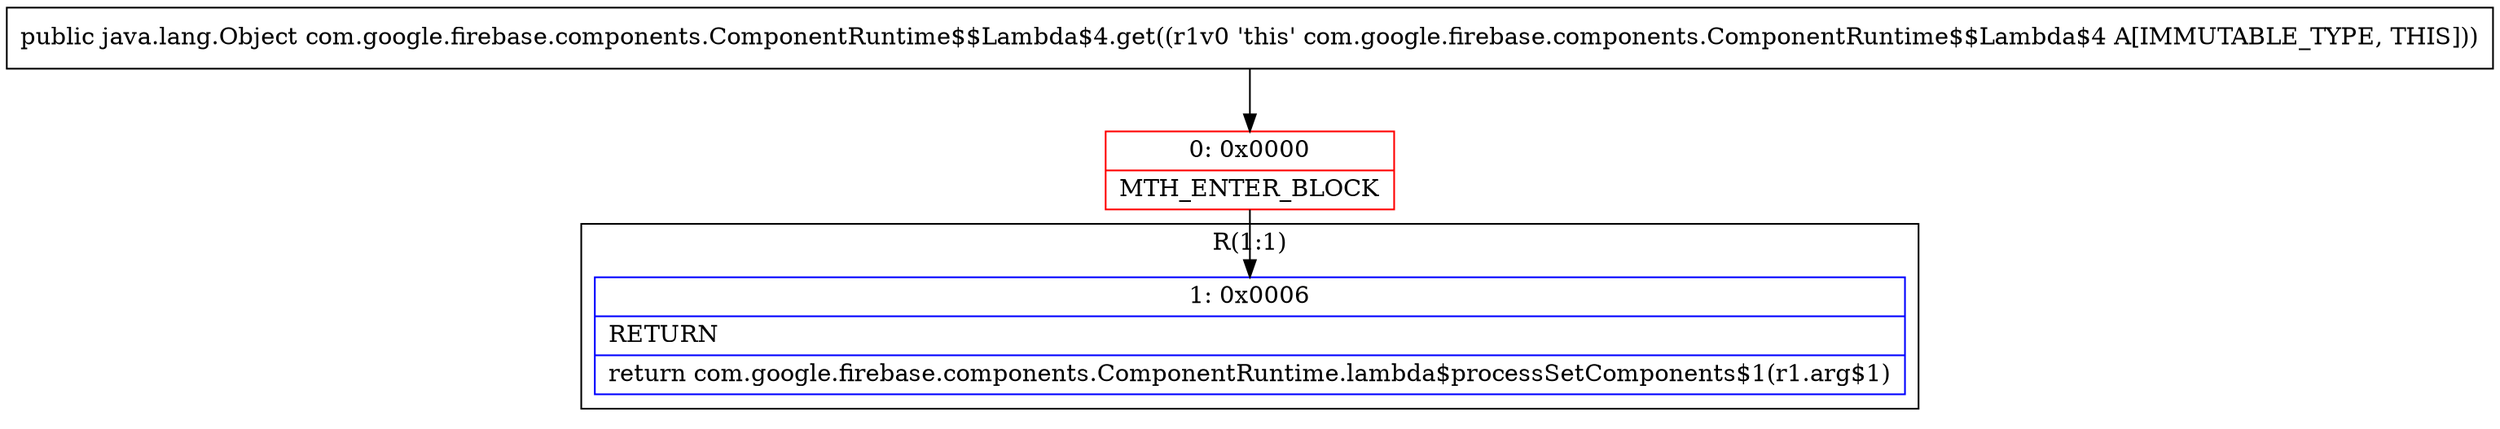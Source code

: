 digraph "CFG forcom.google.firebase.components.ComponentRuntime$$Lambda$4.get()Ljava\/lang\/Object;" {
subgraph cluster_Region_2040420886 {
label = "R(1:1)";
node [shape=record,color=blue];
Node_1 [shape=record,label="{1\:\ 0x0006|RETURN\l|return com.google.firebase.components.ComponentRuntime.lambda$processSetComponents$1(r1.arg$1)\l}"];
}
Node_0 [shape=record,color=red,label="{0\:\ 0x0000|MTH_ENTER_BLOCK\l}"];
MethodNode[shape=record,label="{public java.lang.Object com.google.firebase.components.ComponentRuntime$$Lambda$4.get((r1v0 'this' com.google.firebase.components.ComponentRuntime$$Lambda$4 A[IMMUTABLE_TYPE, THIS])) }"];
MethodNode -> Node_0;
Node_0 -> Node_1;
}

